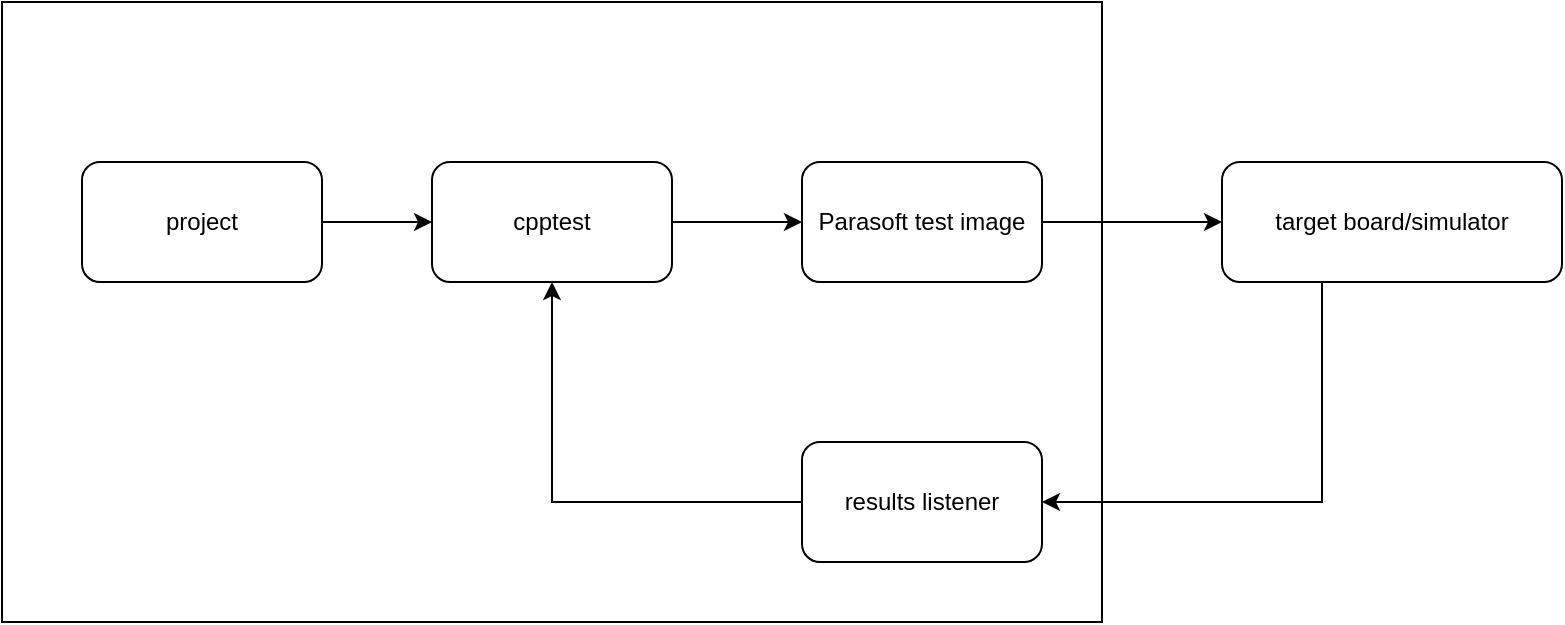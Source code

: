 <mxfile version="26.0.4">
  <diagram name="Page-1" id="DzANbFE4RX5hRP-xXk6Z">
    <mxGraphModel dx="1444" dy="1578" grid="1" gridSize="10" guides="1" tooltips="1" connect="1" arrows="1" fold="1" page="1" pageScale="1" pageWidth="850" pageHeight="1100" math="0" shadow="0">
      <root>
        <mxCell id="0" />
        <mxCell id="1" parent="0" />
        <mxCell id="kTCpIQ1D3yla1b3mZ7_8-11" value="" style="rounded=0;whiteSpace=wrap;html=1;" vertex="1" parent="1">
          <mxGeometry x="-130" y="270" width="550" height="310" as="geometry" />
        </mxCell>
        <mxCell id="kTCpIQ1D3yla1b3mZ7_8-9" value="" style="edgeStyle=orthogonalEdgeStyle;rounded=0;orthogonalLoop=1;jettySize=auto;html=1;" edge="1" parent="1" source="kTCpIQ1D3yla1b3mZ7_8-1" target="kTCpIQ1D3yla1b3mZ7_8-8">
          <mxGeometry relative="1" as="geometry" />
        </mxCell>
        <mxCell id="kTCpIQ1D3yla1b3mZ7_8-1" value="project" style="rounded=1;whiteSpace=wrap;html=1;" vertex="1" parent="1">
          <mxGeometry x="-90" y="350" width="120" height="60" as="geometry" />
        </mxCell>
        <mxCell id="kTCpIQ1D3yla1b3mZ7_8-5" value="" style="edgeStyle=orthogonalEdgeStyle;rounded=0;orthogonalLoop=1;jettySize=auto;html=1;" edge="1" parent="1" source="kTCpIQ1D3yla1b3mZ7_8-2" target="kTCpIQ1D3yla1b3mZ7_8-4">
          <mxGeometry relative="1" as="geometry" />
        </mxCell>
        <mxCell id="kTCpIQ1D3yla1b3mZ7_8-2" value="Parasoft test image" style="rounded=1;whiteSpace=wrap;html=1;" vertex="1" parent="1">
          <mxGeometry x="270" y="350" width="120" height="60" as="geometry" />
        </mxCell>
        <mxCell id="kTCpIQ1D3yla1b3mZ7_8-7" value="" style="edgeStyle=orthogonalEdgeStyle;rounded=0;orthogonalLoop=1;jettySize=auto;html=1;" edge="1" parent="1" source="kTCpIQ1D3yla1b3mZ7_8-4" target="kTCpIQ1D3yla1b3mZ7_8-6">
          <mxGeometry relative="1" as="geometry">
            <Array as="points">
              <mxPoint x="530" y="520" />
            </Array>
          </mxGeometry>
        </mxCell>
        <mxCell id="kTCpIQ1D3yla1b3mZ7_8-4" value="target board/&lt;span style=&quot;background-color: transparent; color: light-dark(rgb(0, 0, 0), rgb(255, 255, 255));&quot;&gt;simulator&lt;/span&gt;" style="rounded=1;whiteSpace=wrap;html=1;" vertex="1" parent="1">
          <mxGeometry x="480" y="350" width="170" height="60" as="geometry" />
        </mxCell>
        <mxCell id="kTCpIQ1D3yla1b3mZ7_8-10" value="" style="edgeStyle=orthogonalEdgeStyle;rounded=0;orthogonalLoop=1;jettySize=auto;html=1;" edge="1" parent="1" source="kTCpIQ1D3yla1b3mZ7_8-6" target="kTCpIQ1D3yla1b3mZ7_8-8">
          <mxGeometry relative="1" as="geometry" />
        </mxCell>
        <mxCell id="kTCpIQ1D3yla1b3mZ7_8-6" value="results listener" style="whiteSpace=wrap;html=1;rounded=1;" vertex="1" parent="1">
          <mxGeometry x="270" y="490" width="120" height="60" as="geometry" />
        </mxCell>
        <mxCell id="kTCpIQ1D3yla1b3mZ7_8-13" value="" style="edgeStyle=orthogonalEdgeStyle;rounded=0;orthogonalLoop=1;jettySize=auto;html=1;" edge="1" parent="1" source="kTCpIQ1D3yla1b3mZ7_8-8" target="kTCpIQ1D3yla1b3mZ7_8-2">
          <mxGeometry relative="1" as="geometry" />
        </mxCell>
        <mxCell id="kTCpIQ1D3yla1b3mZ7_8-8" value="cpptest" style="rounded=1;whiteSpace=wrap;html=1;" vertex="1" parent="1">
          <mxGeometry x="85" y="350" width="120" height="60" as="geometry" />
        </mxCell>
      </root>
    </mxGraphModel>
  </diagram>
</mxfile>
